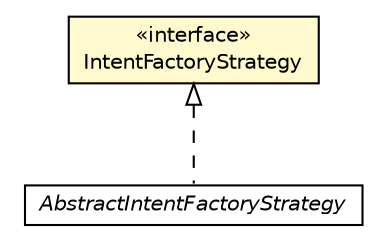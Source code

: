 #!/usr/local/bin/dot
#
# Class diagram 
# Generated by UMLGraph version 5.1 (http://www.umlgraph.org/)
#

digraph G {
	edge [fontname="Helvetica",fontsize=10,labelfontname="Helvetica",labelfontsize=10];
	node [fontname="Helvetica",fontsize=10,shape=plaintext];
	nodesep=0.25;
	ranksep=0.5;
	// org.androidtransfuse.intentFactory.IntentFactoryStrategy
	c7075 [label=<<table title="org.androidtransfuse.intentFactory.IntentFactoryStrategy" border="0" cellborder="1" cellspacing="0" cellpadding="2" port="p" bgcolor="lemonChiffon" href="./IntentFactoryStrategy.html">
		<tr><td><table border="0" cellspacing="0" cellpadding="1">
<tr><td align="center" balign="center"> &#171;interface&#187; </td></tr>
<tr><td align="center" balign="center"> IntentFactoryStrategy </td></tr>
		</table></td></tr>
		</table>>, fontname="Helvetica", fontcolor="black", fontsize=10.0];
	// org.androidtransfuse.intentFactory.AbstractIntentFactoryStrategy
	c7078 [label=<<table title="org.androidtransfuse.intentFactory.AbstractIntentFactoryStrategy" border="0" cellborder="1" cellspacing="0" cellpadding="2" port="p" href="./AbstractIntentFactoryStrategy.html">
		<tr><td><table border="0" cellspacing="0" cellpadding="1">
<tr><td align="center" balign="center"><font face="Helvetica-Oblique"> AbstractIntentFactoryStrategy </font></td></tr>
		</table></td></tr>
		</table>>, fontname="Helvetica", fontcolor="black", fontsize=10.0];
	//org.androidtransfuse.intentFactory.AbstractIntentFactoryStrategy implements org.androidtransfuse.intentFactory.IntentFactoryStrategy
	c7075:p -> c7078:p [dir=back,arrowtail=empty,style=dashed];
}

